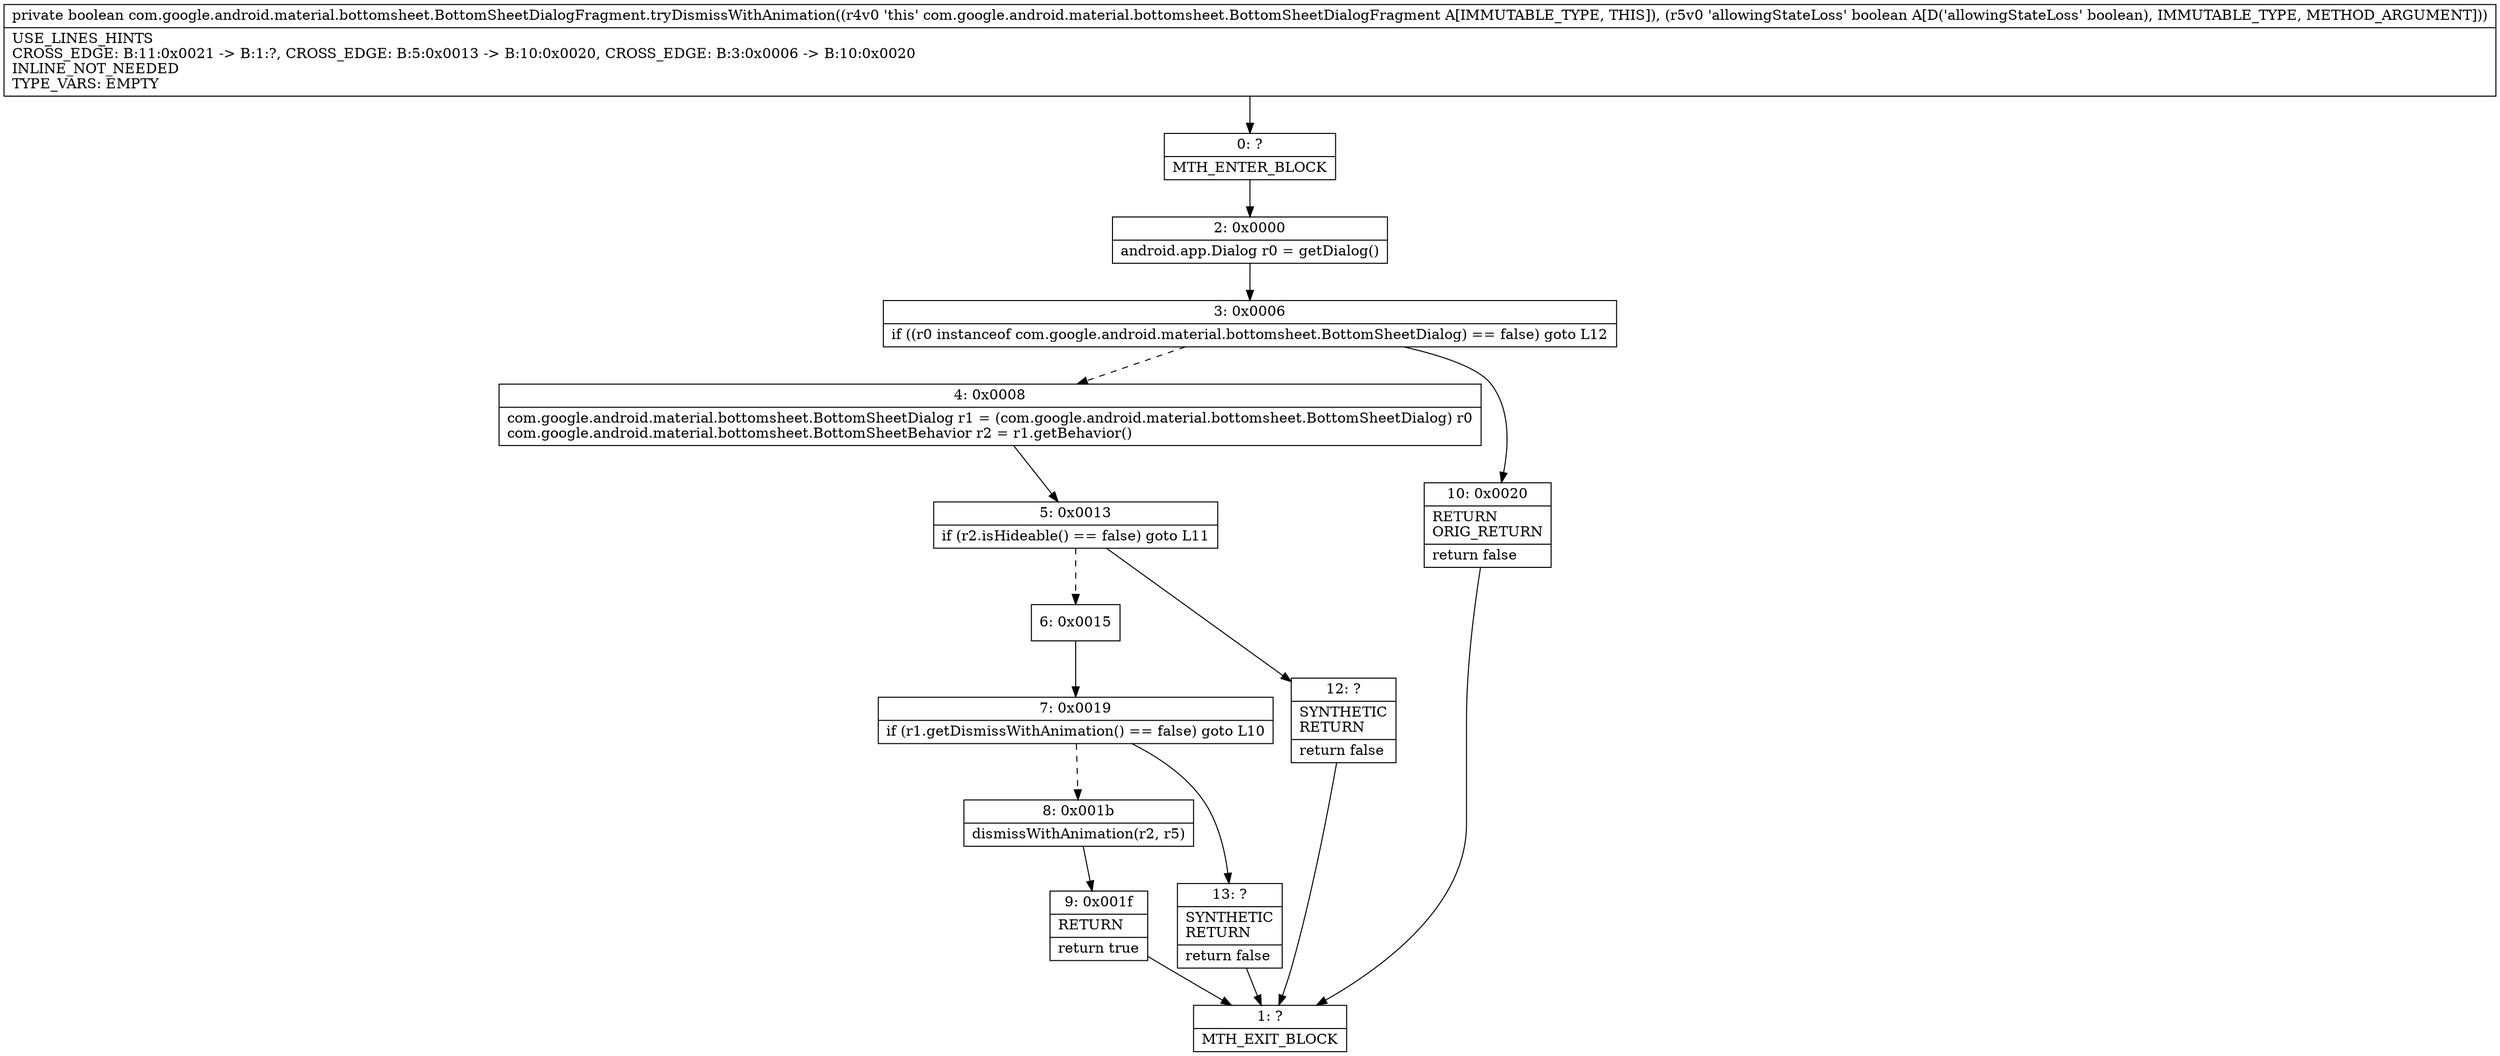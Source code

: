 digraph "CFG forcom.google.android.material.bottomsheet.BottomSheetDialogFragment.tryDismissWithAnimation(Z)Z" {
Node_0 [shape=record,label="{0\:\ ?|MTH_ENTER_BLOCK\l}"];
Node_2 [shape=record,label="{2\:\ 0x0000|android.app.Dialog r0 = getDialog()\l}"];
Node_3 [shape=record,label="{3\:\ 0x0006|if ((r0 instanceof com.google.android.material.bottomsheet.BottomSheetDialog) == false) goto L12\l}"];
Node_4 [shape=record,label="{4\:\ 0x0008|com.google.android.material.bottomsheet.BottomSheetDialog r1 = (com.google.android.material.bottomsheet.BottomSheetDialog) r0\lcom.google.android.material.bottomsheet.BottomSheetBehavior r2 = r1.getBehavior()\l}"];
Node_5 [shape=record,label="{5\:\ 0x0013|if (r2.isHideable() == false) goto L11\l}"];
Node_6 [shape=record,label="{6\:\ 0x0015}"];
Node_7 [shape=record,label="{7\:\ 0x0019|if (r1.getDismissWithAnimation() == false) goto L10\l}"];
Node_8 [shape=record,label="{8\:\ 0x001b|dismissWithAnimation(r2, r5)\l}"];
Node_9 [shape=record,label="{9\:\ 0x001f|RETURN\l|return true\l}"];
Node_1 [shape=record,label="{1\:\ ?|MTH_EXIT_BLOCK\l}"];
Node_13 [shape=record,label="{13\:\ ?|SYNTHETIC\lRETURN\l|return false\l}"];
Node_12 [shape=record,label="{12\:\ ?|SYNTHETIC\lRETURN\l|return false\l}"];
Node_10 [shape=record,label="{10\:\ 0x0020|RETURN\lORIG_RETURN\l|return false\l}"];
MethodNode[shape=record,label="{private boolean com.google.android.material.bottomsheet.BottomSheetDialogFragment.tryDismissWithAnimation((r4v0 'this' com.google.android.material.bottomsheet.BottomSheetDialogFragment A[IMMUTABLE_TYPE, THIS]), (r5v0 'allowingStateLoss' boolean A[D('allowingStateLoss' boolean), IMMUTABLE_TYPE, METHOD_ARGUMENT]))  | USE_LINES_HINTS\lCROSS_EDGE: B:11:0x0021 \-\> B:1:?, CROSS_EDGE: B:5:0x0013 \-\> B:10:0x0020, CROSS_EDGE: B:3:0x0006 \-\> B:10:0x0020\lINLINE_NOT_NEEDED\lTYPE_VARS: EMPTY\l}"];
MethodNode -> Node_0;Node_0 -> Node_2;
Node_2 -> Node_3;
Node_3 -> Node_4[style=dashed];
Node_3 -> Node_10;
Node_4 -> Node_5;
Node_5 -> Node_6[style=dashed];
Node_5 -> Node_12;
Node_6 -> Node_7;
Node_7 -> Node_8[style=dashed];
Node_7 -> Node_13;
Node_8 -> Node_9;
Node_9 -> Node_1;
Node_13 -> Node_1;
Node_12 -> Node_1;
Node_10 -> Node_1;
}

